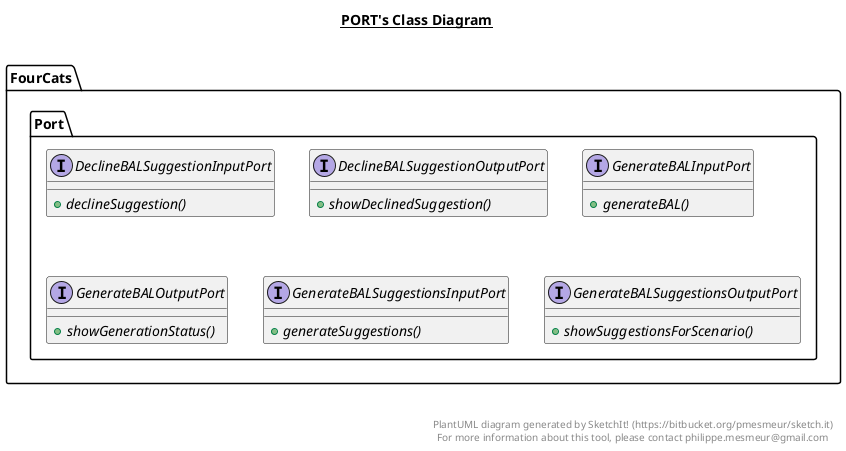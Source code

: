 @startuml

title __PORT's Class Diagram__\n

  namespace FourCats {
    namespace Port {
      interface FourCats.Port.DeclineBALSuggestionInputPort {
          {abstract} + declineSuggestion()
      }
    }
  }
  

  namespace FourCats {
    namespace Port {
      interface FourCats.Port.DeclineBALSuggestionOutputPort {
          {abstract} + showDeclinedSuggestion()
      }
    }
  }
  

  namespace FourCats {
    namespace Port {
      interface FourCats.Port.GenerateBALInputPort {
          {abstract} + generateBAL()
      }
    }
  }
  

  namespace FourCats {
    namespace Port {
      interface FourCats.Port.GenerateBALOutputPort {
          {abstract} + showGenerationStatus()
      }
    }
  }
  

  namespace FourCats {
    namespace Port {
      interface FourCats.Port.GenerateBALSuggestionsInputPort {
          {abstract} + generateSuggestions()
      }
    }
  }
  

  namespace FourCats {
    namespace Port {
      interface FourCats.Port.GenerateBALSuggestionsOutputPort {
          {abstract} + showSuggestionsForScenario()
      }
    }
  }
  



right footer


PlantUML diagram generated by SketchIt! (https://bitbucket.org/pmesmeur/sketch.it)
For more information about this tool, please contact philippe.mesmeur@gmail.com
endfooter

@enduml
